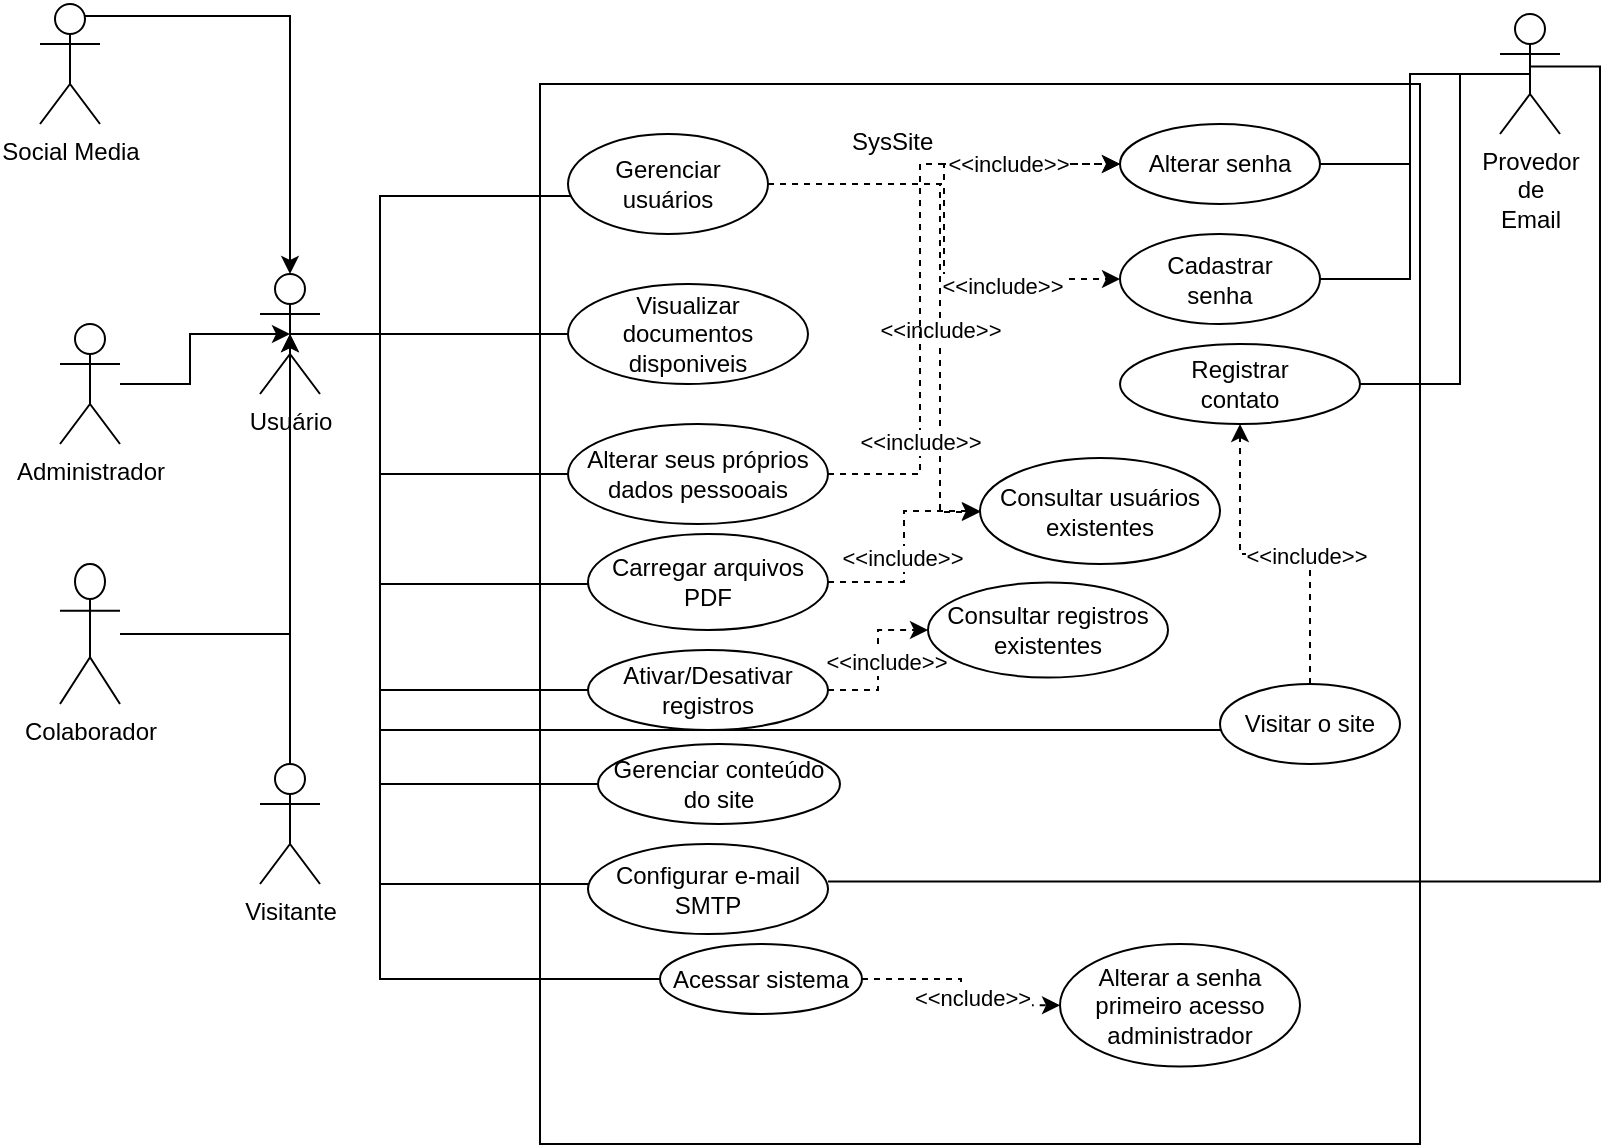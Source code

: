 <mxfile version="24.7.8">
  <diagram name="Página-1" id="qBIl0i3Tgtyagl_yFDEk">
    <mxGraphModel dx="1050" dy="621" grid="1" gridSize="10" guides="1" tooltips="1" connect="1" arrows="1" fold="1" page="1" pageScale="1" pageWidth="827" pageHeight="1169" math="0" shadow="0">
      <root>
        <mxCell id="0" />
        <mxCell id="1" parent="0" />
        <object label="Usuário" Usuário="" id="NZdatJUdCUIzOeaMkChF-2">
          <mxCell style="shape=umlActor;verticalLabelPosition=bottom;verticalAlign=top;html=1;outlineConnect=0;" parent="1" vertex="1">
            <mxGeometry x="140" y="145" width="30" height="60" as="geometry" />
          </mxCell>
        </object>
        <mxCell id="NZdatJUdCUIzOeaMkChF-13" style="edgeStyle=orthogonalEdgeStyle;rounded=0;orthogonalLoop=1;jettySize=auto;html=1;entryX=0.5;entryY=0.5;entryDx=0;entryDy=0;entryPerimeter=0;" parent="1" source="NZdatJUdCUIzOeaMkChF-5" target="NZdatJUdCUIzOeaMkChF-2" edge="1">
          <mxGeometry relative="1" as="geometry" />
        </mxCell>
        <object label="Administrador" Usuário="" id="NZdatJUdCUIzOeaMkChF-5">
          <mxCell style="shape=umlActor;verticalLabelPosition=bottom;verticalAlign=top;html=1;outlineConnect=0;" parent="1" vertex="1">
            <mxGeometry x="40" y="170" width="30" height="60" as="geometry" />
          </mxCell>
        </object>
        <mxCell id="NZdatJUdCUIzOeaMkChF-12" style="edgeStyle=orthogonalEdgeStyle;rounded=0;orthogonalLoop=1;jettySize=auto;html=1;entryX=0.5;entryY=0.5;entryDx=0;entryDy=0;entryPerimeter=0;" parent="1" source="NZdatJUdCUIzOeaMkChF-6" target="NZdatJUdCUIzOeaMkChF-2" edge="1">
          <mxGeometry relative="1" as="geometry" />
        </mxCell>
        <object label="Colaborador" Usuário="" id="NZdatJUdCUIzOeaMkChF-6">
          <mxCell style="shape=umlActor;verticalLabelPosition=bottom;verticalAlign=top;html=1;outlineConnect=0;" parent="1" vertex="1">
            <mxGeometry x="40" y="290" width="30" height="70" as="geometry" />
          </mxCell>
        </object>
        <mxCell id="NZdatJUdCUIzOeaMkChF-11" style="edgeStyle=orthogonalEdgeStyle;rounded=0;orthogonalLoop=1;jettySize=auto;html=1;exitX=0.75;exitY=0.1;exitDx=0;exitDy=0;exitPerimeter=0;" parent="1" source="NZdatJUdCUIzOeaMkChF-7" target="NZdatJUdCUIzOeaMkChF-2" edge="1">
          <mxGeometry relative="1" as="geometry">
            <mxPoint x="150" y="130" as="targetPoint" />
          </mxGeometry>
        </mxCell>
        <object label="Social Media" Usuário="" id="NZdatJUdCUIzOeaMkChF-7">
          <mxCell style="shape=umlActor;verticalLabelPosition=bottom;verticalAlign=top;html=1;outlineConnect=0;" parent="1" vertex="1">
            <mxGeometry x="30" y="10" width="30" height="60" as="geometry" />
          </mxCell>
        </object>
        <mxCell id="NZdatJUdCUIzOeaMkChF-14" value="" style="rounded=0;whiteSpace=wrap;html=1;" parent="1" vertex="1">
          <mxGeometry x="280" y="50" width="440" height="530" as="geometry" />
        </mxCell>
        <mxCell id="NZdatJUdCUIzOeaMkChF-15" value="SysSite" style="text;strokeColor=none;fillColor=none;spacingLeft=4;spacingRight=4;overflow=hidden;rotatable=0;points=[[0,0.5],[1,0.5]];portConstraint=eastwest;fontSize=12;whiteSpace=wrap;html=1;" parent="1" vertex="1">
          <mxGeometry x="430" y="65" width="60" height="30" as="geometry" />
        </mxCell>
        <mxCell id="NZdatJUdCUIzOeaMkChF-16" value="Visualizar documentos disponiveis" style="ellipse;whiteSpace=wrap;html=1;" parent="1" vertex="1">
          <mxGeometry x="294" y="150" width="120" height="50" as="geometry" />
        </mxCell>
        <mxCell id="NZdatJUdCUIzOeaMkChF-17" value="" style="endArrow=none;html=1;rounded=0;exitX=0.5;exitY=0.5;exitDx=0;exitDy=0;exitPerimeter=0;" parent="1" source="NZdatJUdCUIzOeaMkChF-2" target="NZdatJUdCUIzOeaMkChF-16" edge="1">
          <mxGeometry width="50" height="50" relative="1" as="geometry">
            <mxPoint x="380" y="290" as="sourcePoint" />
            <mxPoint x="430" y="240" as="targetPoint" />
          </mxGeometry>
        </mxCell>
        <mxCell id="NZdatJUdCUIzOeaMkChF-30" style="edgeStyle=orthogonalEdgeStyle;rounded=0;orthogonalLoop=1;jettySize=auto;html=1;entryX=0;entryY=0.5;entryDx=0;entryDy=0;dashed=1;" parent="1" source="NZdatJUdCUIzOeaMkChF-18" target="NZdatJUdCUIzOeaMkChF-23" edge="1">
          <mxGeometry relative="1" as="geometry" />
        </mxCell>
        <mxCell id="NZdatJUdCUIzOeaMkChF-43" value="&amp;lt;&amp;lt;include&amp;gt;&amp;gt;" style="edgeLabel;html=1;align=center;verticalAlign=middle;resizable=0;points=[];" parent="NZdatJUdCUIzOeaMkChF-30" vertex="1" connectable="0">
          <mxGeometry x="0.594" y="2" relative="1" as="geometry">
            <mxPoint x="-14" y="5" as="offset" />
          </mxGeometry>
        </mxCell>
        <mxCell id="NZdatJUdCUIzOeaMkChF-31" style="edgeStyle=orthogonalEdgeStyle;rounded=0;orthogonalLoop=1;jettySize=auto;html=1;entryX=0;entryY=0.5;entryDx=0;entryDy=0;dashed=1;" parent="1" source="NZdatJUdCUIzOeaMkChF-18" target="NZdatJUdCUIzOeaMkChF-19" edge="1">
          <mxGeometry relative="1" as="geometry" />
        </mxCell>
        <mxCell id="NZdatJUdCUIzOeaMkChF-41" style="edgeStyle=orthogonalEdgeStyle;rounded=0;orthogonalLoop=1;jettySize=auto;html=1;entryX=0.5;entryY=0.5;entryDx=0;entryDy=0;entryPerimeter=0;endArrow=none;endFill=0;" parent="1" target="NZdatJUdCUIzOeaMkChF-2" edge="1">
          <mxGeometry relative="1" as="geometry">
            <mxPoint x="324" y="105" as="sourcePoint" />
            <mxPoint x="200" y="170" as="targetPoint" />
            <Array as="points">
              <mxPoint x="324" y="106" />
              <mxPoint x="200" y="106" />
              <mxPoint x="200" y="175" />
            </Array>
          </mxGeometry>
        </mxCell>
        <mxCell id="NZdatJUdCUIzOeaMkChF-73" style="edgeStyle=orthogonalEdgeStyle;rounded=0;orthogonalLoop=1;jettySize=auto;html=1;dashed=1;" parent="1" source="NZdatJUdCUIzOeaMkChF-18" target="NZdatJUdCUIzOeaMkChF-52" edge="1">
          <mxGeometry relative="1" as="geometry">
            <Array as="points">
              <mxPoint x="480" y="100" />
              <mxPoint x="480" y="264" />
            </Array>
          </mxGeometry>
        </mxCell>
        <mxCell id="NZdatJUdCUIzOeaMkChF-74" value="&amp;lt;&amp;lt;include&amp;gt;&amp;gt;" style="edgeLabel;html=1;align=center;verticalAlign=middle;resizable=0;points=[];" parent="NZdatJUdCUIzOeaMkChF-73" vertex="1" connectable="0">
          <mxGeometry x="0.178" relative="1" as="geometry">
            <mxPoint as="offset" />
          </mxGeometry>
        </mxCell>
        <mxCell id="NZdatJUdCUIzOeaMkChF-18" value="Gerenciar usuários" style="ellipse;whiteSpace=wrap;html=1;" parent="1" vertex="1">
          <mxGeometry x="294" y="75" width="100" height="50" as="geometry" />
        </mxCell>
        <mxCell id="NZdatJUdCUIzOeaMkChF-19" value="Alterar senha" style="ellipse;whiteSpace=wrap;html=1;" parent="1" vertex="1">
          <mxGeometry x="570" y="70" width="100" height="40" as="geometry" />
        </mxCell>
        <mxCell id="NZdatJUdCUIzOeaMkChF-22" value="" style="edgeStyle=orthogonalEdgeStyle;rounded=0;orthogonalLoop=1;jettySize=auto;html=1;entryX=1;entryY=0.5;entryDx=0;entryDy=0;endArrow=none;endFill=0;" parent="1" source="NZdatJUdCUIzOeaMkChF-20" target="NZdatJUdCUIzOeaMkChF-19" edge="1">
          <mxGeometry relative="1" as="geometry">
            <mxPoint x="725" y="180" as="targetPoint" />
          </mxGeometry>
        </mxCell>
        <mxCell id="NZdatJUdCUIzOeaMkChF-24" style="edgeStyle=orthogonalEdgeStyle;rounded=0;orthogonalLoop=1;jettySize=auto;html=1;entryX=1;entryY=0.5;entryDx=0;entryDy=0;endArrow=none;endFill=0;exitX=0.5;exitY=0.5;exitDx=0;exitDy=0;exitPerimeter=0;" parent="1" source="NZdatJUdCUIzOeaMkChF-20" target="NZdatJUdCUIzOeaMkChF-23" edge="1">
          <mxGeometry relative="1" as="geometry" />
        </mxCell>
        <mxCell id="NZdatJUdCUIzOeaMkChF-26" style="edgeStyle=orthogonalEdgeStyle;rounded=0;orthogonalLoop=1;jettySize=auto;html=1;endArrow=none;endFill=0;exitX=0.5;exitY=0.5;exitDx=0;exitDy=0;exitPerimeter=0;" parent="1" source="NZdatJUdCUIzOeaMkChF-20" target="NZdatJUdCUIzOeaMkChF-25" edge="1">
          <mxGeometry relative="1" as="geometry">
            <Array as="points">
              <mxPoint x="740" y="45" />
              <mxPoint x="740" y="200" />
            </Array>
          </mxGeometry>
        </mxCell>
        <mxCell id="NZdatJUdCUIzOeaMkChF-20" value="Provedor &lt;br&gt;de &lt;br&gt;Email" style="shape=umlActor;verticalLabelPosition=bottom;verticalAlign=top;html=1;outlineConnect=0;" parent="1" vertex="1">
          <mxGeometry x="760" y="15" width="30" height="60" as="geometry" />
        </mxCell>
        <mxCell id="NZdatJUdCUIzOeaMkChF-23" value="Cadastrar &lt;br&gt;senha" style="ellipse;whiteSpace=wrap;html=1;" parent="1" vertex="1">
          <mxGeometry x="570" y="125" width="100" height="45" as="geometry" />
        </mxCell>
        <mxCell id="NZdatJUdCUIzOeaMkChF-25" value="Registrar &lt;br&gt;contato" style="ellipse;whiteSpace=wrap;html=1;" parent="1" vertex="1">
          <mxGeometry x="570" y="180" width="120" height="40" as="geometry" />
        </mxCell>
        <mxCell id="NZdatJUdCUIzOeaMkChF-37" style="edgeStyle=orthogonalEdgeStyle;rounded=0;orthogonalLoop=1;jettySize=auto;html=1;entryX=0;entryY=0.5;entryDx=0;entryDy=0;dashed=1;" parent="1" source="NZdatJUdCUIzOeaMkChF-35" target="NZdatJUdCUIzOeaMkChF-19" edge="1">
          <mxGeometry relative="1" as="geometry">
            <Array as="points">
              <mxPoint x="470" y="245" />
              <mxPoint x="470" y="90" />
            </Array>
          </mxGeometry>
        </mxCell>
        <mxCell id="NZdatJUdCUIzOeaMkChF-42" value="&amp;lt;&amp;lt;include&amp;gt;&amp;gt;" style="edgeLabel;html=1;align=center;verticalAlign=middle;resizable=0;points=[];" parent="NZdatJUdCUIzOeaMkChF-37" vertex="1" connectable="0">
          <mxGeometry x="0.165" y="3" relative="1" as="geometry">
            <mxPoint x="3" y="113" as="offset" />
          </mxGeometry>
        </mxCell>
        <mxCell id="NZdatJUdCUIzOeaMkChF-44" value="&amp;lt;&amp;lt;include&amp;gt;&amp;gt;" style="edgeLabel;html=1;align=center;verticalAlign=middle;resizable=0;points=[];" parent="NZdatJUdCUIzOeaMkChF-37" vertex="1" connectable="0">
          <mxGeometry x="0.624" relative="1" as="geometry">
            <mxPoint as="offset" />
          </mxGeometry>
        </mxCell>
        <mxCell id="NZdatJUdCUIzOeaMkChF-45" style="edgeStyle=orthogonalEdgeStyle;rounded=0;orthogonalLoop=1;jettySize=auto;html=1;entryX=0.5;entryY=0.5;entryDx=0;entryDy=0;entryPerimeter=0;endArrow=none;endFill=0;" parent="1" source="NZdatJUdCUIzOeaMkChF-35" target="NZdatJUdCUIzOeaMkChF-2" edge="1">
          <mxGeometry relative="1" as="geometry">
            <Array as="points">
              <mxPoint x="200" y="245" />
              <mxPoint x="200" y="175" />
            </Array>
          </mxGeometry>
        </mxCell>
        <mxCell id="NZdatJUdCUIzOeaMkChF-35" value="Alterar seus próprios dados pessooais" style="ellipse;whiteSpace=wrap;html=1;" parent="1" vertex="1">
          <mxGeometry x="294" y="220" width="130" height="50" as="geometry" />
        </mxCell>
        <mxCell id="NZdatJUdCUIzOeaMkChF-47" style="edgeStyle=orthogonalEdgeStyle;rounded=0;orthogonalLoop=1;jettySize=auto;html=1;entryX=0.5;entryY=0.5;entryDx=0;entryDy=0;entryPerimeter=0;endArrow=none;endFill=0;" parent="1" source="NZdatJUdCUIzOeaMkChF-46" target="NZdatJUdCUIzOeaMkChF-2" edge="1">
          <mxGeometry relative="1" as="geometry">
            <Array as="points">
              <mxPoint x="200" y="450" />
              <mxPoint x="200" y="175" />
            </Array>
          </mxGeometry>
        </mxCell>
        <mxCell id="NZdatJUdCUIzOeaMkChF-57" style="edgeStyle=orthogonalEdgeStyle;rounded=0;orthogonalLoop=1;jettySize=auto;html=1;entryX=0.5;entryY=0.5;entryDx=0;entryDy=0;entryPerimeter=0;endArrow=none;endFill=0;" parent="1" edge="1">
          <mxGeometry relative="1" as="geometry">
            <mxPoint x="424" y="448.75" as="sourcePoint" />
            <mxPoint x="775" y="41.25" as="targetPoint" />
            <Array as="points">
              <mxPoint x="810" y="449" />
              <mxPoint x="810" y="41" />
            </Array>
          </mxGeometry>
        </mxCell>
        <mxCell id="NZdatJUdCUIzOeaMkChF-46" value="Configurar e-mail SMTP" style="ellipse;whiteSpace=wrap;html=1;" parent="1" vertex="1">
          <mxGeometry x="304" y="430" width="120" height="45" as="geometry" />
        </mxCell>
        <mxCell id="NZdatJUdCUIzOeaMkChF-50" style="edgeStyle=orthogonalEdgeStyle;rounded=0;orthogonalLoop=1;jettySize=auto;html=1;entryX=0.5;entryY=0.5;entryDx=0;entryDy=0;entryPerimeter=0;endArrow=none;endFill=0;" parent="1" source="NZdatJUdCUIzOeaMkChF-49" target="NZdatJUdCUIzOeaMkChF-2" edge="1">
          <mxGeometry relative="1" as="geometry">
            <Array as="points">
              <mxPoint x="200" y="400" />
              <mxPoint x="200" y="175" />
            </Array>
          </mxGeometry>
        </mxCell>
        <mxCell id="NZdatJUdCUIzOeaMkChF-49" value="Gerenciar conteúdo do site" style="ellipse;whiteSpace=wrap;html=1;" parent="1" vertex="1">
          <mxGeometry x="309" y="380" width="121" height="40" as="geometry" />
        </mxCell>
        <mxCell id="NZdatJUdCUIzOeaMkChF-53" style="edgeStyle=orthogonalEdgeStyle;rounded=0;orthogonalLoop=1;jettySize=auto;html=1;entryX=0.5;entryY=0.5;entryDx=0;entryDy=0;entryPerimeter=0;endArrow=none;endFill=0;" parent="1" source="NZdatJUdCUIzOeaMkChF-51" target="NZdatJUdCUIzOeaMkChF-2" edge="1">
          <mxGeometry relative="1" as="geometry">
            <Array as="points">
              <mxPoint x="200" y="300" />
              <mxPoint x="200" y="175" />
            </Array>
          </mxGeometry>
        </mxCell>
        <mxCell id="NZdatJUdCUIzOeaMkChF-55" style="edgeStyle=orthogonalEdgeStyle;rounded=0;orthogonalLoop=1;jettySize=auto;html=1;dashed=1;" parent="1" source="NZdatJUdCUIzOeaMkChF-51" target="NZdatJUdCUIzOeaMkChF-52" edge="1">
          <mxGeometry relative="1" as="geometry" />
        </mxCell>
        <mxCell id="NZdatJUdCUIzOeaMkChF-56" value="&amp;lt;&amp;lt;include&amp;gt;&amp;gt;" style="edgeLabel;html=1;align=center;verticalAlign=middle;resizable=0;points=[];" parent="NZdatJUdCUIzOeaMkChF-55" vertex="1" connectable="0">
          <mxGeometry x="-0.09" y="1" relative="1" as="geometry">
            <mxPoint as="offset" />
          </mxGeometry>
        </mxCell>
        <mxCell id="NZdatJUdCUIzOeaMkChF-51" value="Carregar arquivos PDF" style="ellipse;whiteSpace=wrap;html=1;" parent="1" vertex="1">
          <mxGeometry x="304" y="275" width="120" height="48" as="geometry" />
        </mxCell>
        <mxCell id="NZdatJUdCUIzOeaMkChF-52" value="Consultar usuários existentes" style="ellipse;whiteSpace=wrap;html=1;" parent="1" vertex="1">
          <mxGeometry x="500" y="237" width="120" height="53" as="geometry" />
        </mxCell>
        <mxCell id="NZdatJUdCUIzOeaMkChF-60" value="" style="edgeStyle=orthogonalEdgeStyle;rounded=0;orthogonalLoop=1;jettySize=auto;html=1;dashed=1;" parent="1" source="NZdatJUdCUIzOeaMkChF-58" target="NZdatJUdCUIzOeaMkChF-25" edge="1">
          <mxGeometry relative="1" as="geometry" />
        </mxCell>
        <mxCell id="NZdatJUdCUIzOeaMkChF-61" value="&amp;lt;&amp;lt;include&amp;gt;&amp;gt;" style="edgeLabel;html=1;align=center;verticalAlign=middle;resizable=0;points=[];" parent="NZdatJUdCUIzOeaMkChF-60" vertex="1" connectable="0">
          <mxGeometry x="-0.217" y="2" relative="1" as="geometry">
            <mxPoint as="offset" />
          </mxGeometry>
        </mxCell>
        <mxCell id="NZdatJUdCUIzOeaMkChF-68" style="edgeStyle=orthogonalEdgeStyle;rounded=0;orthogonalLoop=1;jettySize=auto;html=1;endArrow=none;endFill=0;" parent="1" target="NZdatJUdCUIzOeaMkChF-2" edge="1">
          <mxGeometry relative="1" as="geometry">
            <mxPoint x="635" y="372" as="sourcePoint" />
            <mxPoint x="170" y="207" as="targetPoint" />
            <Array as="points">
              <mxPoint x="635" y="373" />
              <mxPoint x="200" y="373" />
              <mxPoint x="200" y="175" />
            </Array>
          </mxGeometry>
        </mxCell>
        <mxCell id="NZdatJUdCUIzOeaMkChF-58" value="Visitar o site" style="ellipse;whiteSpace=wrap;html=1;" parent="1" vertex="1">
          <mxGeometry x="620" y="350" width="90" height="40" as="geometry" />
        </mxCell>
        <mxCell id="NZdatJUdCUIzOeaMkChF-65" style="edgeStyle=orthogonalEdgeStyle;rounded=0;orthogonalLoop=1;jettySize=auto;html=1;entryX=0.5;entryY=0.5;entryDx=0;entryDy=0;entryPerimeter=0;" parent="1" source="NZdatJUdCUIzOeaMkChF-62" target="NZdatJUdCUIzOeaMkChF-2" edge="1">
          <mxGeometry relative="1" as="geometry">
            <Array as="points">
              <mxPoint x="155" y="290" />
              <mxPoint x="155" y="290" />
            </Array>
          </mxGeometry>
        </mxCell>
        <mxCell id="NZdatJUdCUIzOeaMkChF-62" value="Visitante" style="shape=umlActor;verticalLabelPosition=bottom;verticalAlign=top;html=1;outlineConnect=0;" parent="1" vertex="1">
          <mxGeometry x="140" y="390" width="30" height="60" as="geometry" />
        </mxCell>
        <mxCell id="NZdatJUdCUIzOeaMkChF-69" style="edgeStyle=orthogonalEdgeStyle;rounded=0;orthogonalLoop=1;jettySize=auto;html=1;entryX=0.5;entryY=0.5;entryDx=0;entryDy=0;entryPerimeter=0;endArrow=none;endFill=0;" parent="1" source="NZdatJUdCUIzOeaMkChF-67" target="NZdatJUdCUIzOeaMkChF-2" edge="1">
          <mxGeometry relative="1" as="geometry">
            <Array as="points">
              <mxPoint x="200" y="353" />
              <mxPoint x="200" y="175" />
            </Array>
          </mxGeometry>
        </mxCell>
        <mxCell id="NZdatJUdCUIzOeaMkChF-71" style="edgeStyle=orthogonalEdgeStyle;rounded=0;orthogonalLoop=1;jettySize=auto;html=1;dashed=1;" parent="1" source="NZdatJUdCUIzOeaMkChF-67" target="NZdatJUdCUIzOeaMkChF-70" edge="1">
          <mxGeometry relative="1" as="geometry" />
        </mxCell>
        <mxCell id="NZdatJUdCUIzOeaMkChF-72" value="&amp;lt;&amp;lt;include&amp;gt;&amp;gt;" style="edgeLabel;html=1;align=center;verticalAlign=middle;resizable=0;points=[];" parent="NZdatJUdCUIzOeaMkChF-71" vertex="1" connectable="0">
          <mxGeometry x="-0.024" y="-4" relative="1" as="geometry">
            <mxPoint as="offset" />
          </mxGeometry>
        </mxCell>
        <mxCell id="NZdatJUdCUIzOeaMkChF-67" value="Ativar/Desativar registros" style="ellipse;whiteSpace=wrap;html=1;" parent="1" vertex="1">
          <mxGeometry x="304" y="333" width="120" height="40" as="geometry" />
        </mxCell>
        <mxCell id="NZdatJUdCUIzOeaMkChF-70" value="Consultar registros existentes" style="ellipse;whiteSpace=wrap;html=1;" parent="1" vertex="1">
          <mxGeometry x="474" y="299.25" width="120" height="47.5" as="geometry" />
        </mxCell>
        <mxCell id="NZdatJUdCUIzOeaMkChF-77" style="edgeStyle=orthogonalEdgeStyle;rounded=0;orthogonalLoop=1;jettySize=auto;html=1;dashed=1;" parent="1" source="NZdatJUdCUIzOeaMkChF-75" target="NZdatJUdCUIzOeaMkChF-76" edge="1">
          <mxGeometry relative="1" as="geometry" />
        </mxCell>
        <mxCell id="NZdatJUdCUIzOeaMkChF-79" value="&amp;lt;&amp;lt;nclude&amp;gt;&amp;gt;" style="edgeLabel;html=1;align=center;verticalAlign=middle;resizable=0;points=[];" parent="NZdatJUdCUIzOeaMkChF-77" vertex="1" connectable="0">
          <mxGeometry x="0.21" y="4" relative="1" as="geometry">
            <mxPoint as="offset" />
          </mxGeometry>
        </mxCell>
        <mxCell id="NZdatJUdCUIzOeaMkChF-78" style="edgeStyle=orthogonalEdgeStyle;rounded=0;orthogonalLoop=1;jettySize=auto;html=1;endArrow=none;endFill=0;" parent="1" source="NZdatJUdCUIzOeaMkChF-75" target="NZdatJUdCUIzOeaMkChF-2" edge="1">
          <mxGeometry relative="1" as="geometry">
            <Array as="points">
              <mxPoint x="200" y="498" />
              <mxPoint x="200" y="175" />
            </Array>
          </mxGeometry>
        </mxCell>
        <mxCell id="NZdatJUdCUIzOeaMkChF-75" value="Acessar sistema" style="ellipse;whiteSpace=wrap;html=1;" parent="1" vertex="1">
          <mxGeometry x="340" y="480" width="101" height="35" as="geometry" />
        </mxCell>
        <mxCell id="NZdatJUdCUIzOeaMkChF-76" value="Alterar a senha primeiro acesso administrador" style="ellipse;whiteSpace=wrap;html=1;" parent="1" vertex="1">
          <mxGeometry x="540" y="480" width="120" height="61.25" as="geometry" />
        </mxCell>
      </root>
    </mxGraphModel>
  </diagram>
</mxfile>
